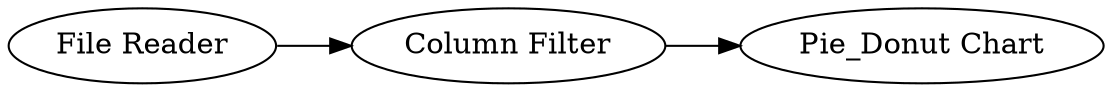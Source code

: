 digraph {
	1 -> 3
	3 -> 2
	1 [label="File Reader"]
	3 [label="Column Filter"]
	2 [label="Pie_Donut Chart"]
	rankdir=LR
}
